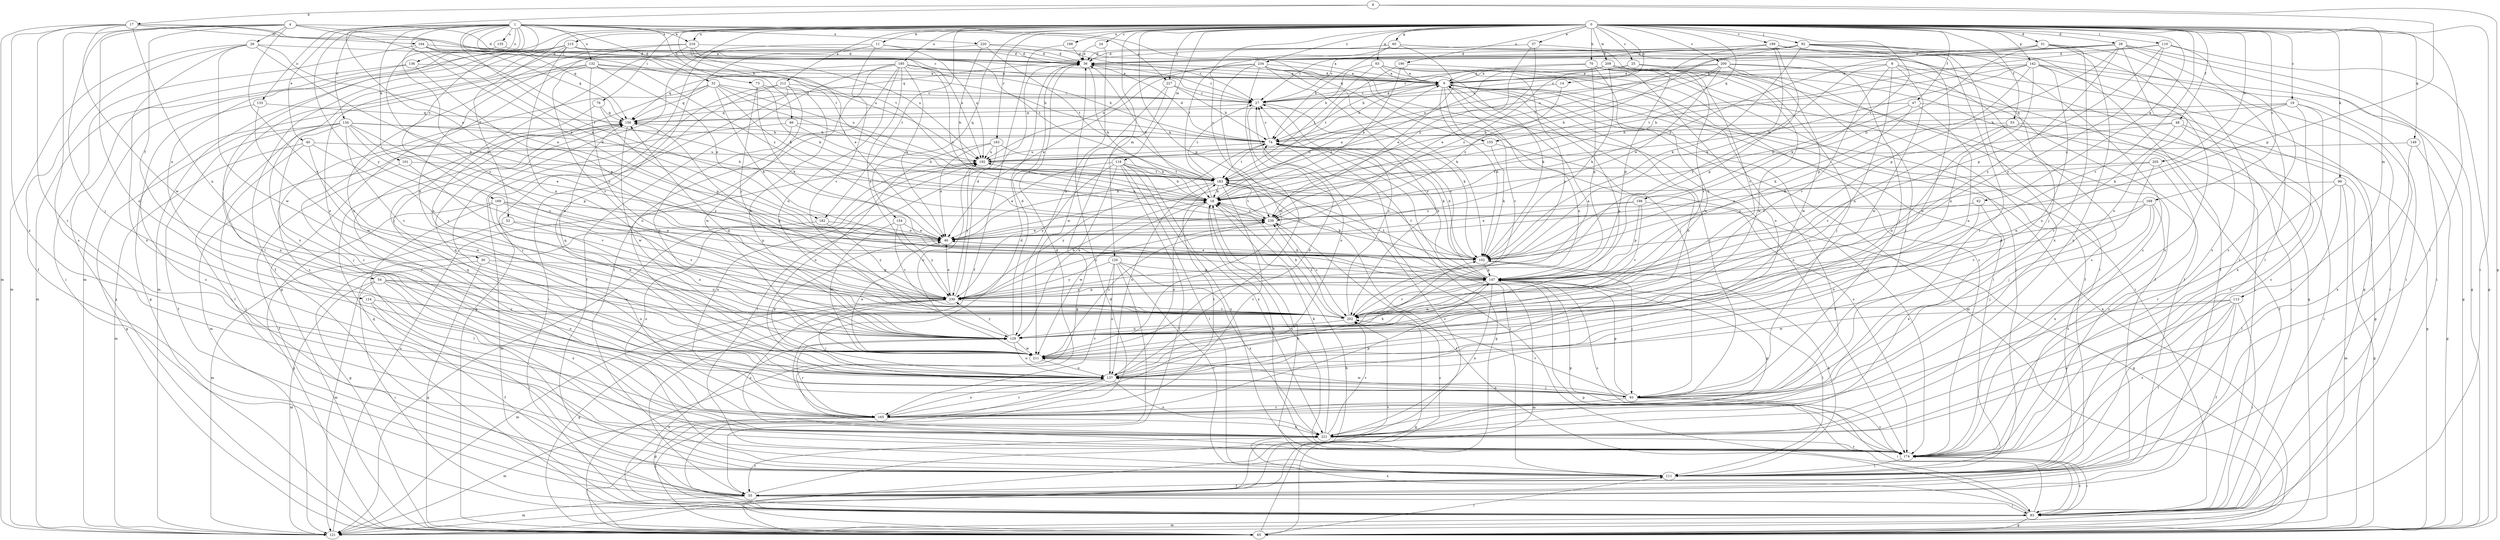 strict digraph  {
0;
1;
4;
6;
8;
9;
11;
14;
17;
18;
19;
24;
25;
26;
27;
28;
30;
31;
32;
36;
37;
40;
46;
47;
48;
52;
53;
54;
55;
60;
62;
63;
65;
66;
70;
73;
74;
76;
83;
92;
93;
99;
101;
102;
110;
111;
113;
118;
120;
121;
124;
129;
132;
133;
134;
135;
136;
137;
142;
147;
149;
154;
155;
156;
163;
164;
165;
168;
169;
174;
182;
183;
185;
188;
190;
192;
198;
199;
200;
202;
205;
209;
211;
212;
215;
216;
220;
221;
227;
230;
234;
239;
0 -> 11  [label=b];
0 -> 14  [label=b];
0 -> 19  [label=c];
0 -> 24  [label=c];
0 -> 25  [label=c];
0 -> 28  [label=d];
0 -> 30  [label=d];
0 -> 31  [label=d];
0 -> 37  [label=e];
0 -> 47  [label=f];
0 -> 48  [label=f];
0 -> 52  [label=f];
0 -> 53  [label=f];
0 -> 60  [label=g];
0 -> 62  [label=g];
0 -> 63  [label=g];
0 -> 66  [label=h];
0 -> 70  [label=h];
0 -> 76  [label=i];
0 -> 83  [label=i];
0 -> 92  [label=j];
0 -> 99  [label=k];
0 -> 110  [label=l];
0 -> 111  [label=l];
0 -> 113  [label=m];
0 -> 118  [label=m];
0 -> 120  [label=m];
0 -> 121  [label=m];
0 -> 142  [label=p];
0 -> 147  [label=p];
0 -> 149  [label=q];
0 -> 154  [label=q];
0 -> 155  [label=q];
0 -> 163  [label=r];
0 -> 168  [label=s];
0 -> 182  [label=t];
0 -> 185  [label=u];
0 -> 188  [label=u];
0 -> 190  [label=u];
0 -> 198  [label=v];
0 -> 199  [label=v];
0 -> 200  [label=v];
0 -> 202  [label=v];
0 -> 205  [label=w];
0 -> 209  [label=w];
0 -> 212  [label=x];
0 -> 215  [label=x];
0 -> 216  [label=x];
0 -> 227  [label=y];
0 -> 234  [label=z];
0 -> 239  [label=z];
1 -> 32  [label=d];
1 -> 40  [label=e];
1 -> 46  [label=e];
1 -> 73  [label=h];
1 -> 101  [label=k];
1 -> 111  [label=l];
1 -> 124  [label=n];
1 -> 132  [label=o];
1 -> 133  [label=o];
1 -> 134  [label=o];
1 -> 135  [label=o];
1 -> 136  [label=o];
1 -> 155  [label=q];
1 -> 156  [label=q];
1 -> 169  [label=s];
1 -> 182  [label=t];
1 -> 183  [label=t];
1 -> 216  [label=x];
1 -> 220  [label=x];
1 -> 227  [label=y];
1 -> 230  [label=y];
4 -> 26  [label=c];
4 -> 36  [label=d];
4 -> 46  [label=e];
4 -> 54  [label=f];
4 -> 93  [label=j];
4 -> 137  [label=o];
4 -> 174  [label=s];
4 -> 183  [label=t];
4 -> 202  [label=v];
6 -> 17  [label=b];
6 -> 46  [label=e];
6 -> 65  [label=g];
6 -> 147  [label=p];
8 -> 9  [label=a];
8 -> 83  [label=i];
8 -> 129  [label=n];
8 -> 147  [label=p];
8 -> 174  [label=s];
8 -> 202  [label=v];
8 -> 211  [label=w];
9 -> 27  [label=c];
9 -> 36  [label=d];
9 -> 74  [label=h];
9 -> 93  [label=j];
9 -> 102  [label=k];
9 -> 111  [label=l];
9 -> 121  [label=m];
9 -> 129  [label=n];
9 -> 137  [label=o];
9 -> 174  [label=s];
9 -> 202  [label=v];
11 -> 36  [label=d];
11 -> 83  [label=i];
11 -> 137  [label=o];
11 -> 192  [label=u];
11 -> 202  [label=v];
14 -> 27  [label=c];
14 -> 239  [label=z];
17 -> 9  [label=a];
17 -> 27  [label=c];
17 -> 121  [label=m];
17 -> 129  [label=n];
17 -> 164  [label=r];
17 -> 165  [label=r];
17 -> 211  [label=w];
17 -> 221  [label=x];
18 -> 9  [label=a];
18 -> 36  [label=d];
18 -> 137  [label=o];
18 -> 174  [label=s];
18 -> 211  [label=w];
18 -> 239  [label=z];
19 -> 74  [label=h];
19 -> 102  [label=k];
19 -> 111  [label=l];
19 -> 156  [label=q];
19 -> 174  [label=s];
19 -> 221  [label=x];
24 -> 36  [label=d];
24 -> 129  [label=n];
25 -> 9  [label=a];
25 -> 65  [label=g];
25 -> 211  [label=w];
25 -> 239  [label=z];
26 -> 36  [label=d];
26 -> 46  [label=e];
26 -> 55  [label=f];
26 -> 102  [label=k];
26 -> 121  [label=m];
26 -> 211  [label=w];
26 -> 221  [label=x];
27 -> 9  [label=a];
27 -> 102  [label=k];
27 -> 137  [label=o];
27 -> 156  [label=q];
28 -> 36  [label=d];
28 -> 65  [label=g];
28 -> 83  [label=i];
28 -> 102  [label=k];
28 -> 111  [label=l];
28 -> 137  [label=o];
28 -> 147  [label=p];
28 -> 192  [label=u];
28 -> 230  [label=y];
30 -> 65  [label=g];
30 -> 121  [label=m];
30 -> 137  [label=o];
30 -> 147  [label=p];
31 -> 27  [label=c];
31 -> 36  [label=d];
31 -> 111  [label=l];
31 -> 165  [label=r];
31 -> 174  [label=s];
31 -> 221  [label=x];
31 -> 239  [label=z];
32 -> 18  [label=b];
32 -> 27  [label=c];
32 -> 102  [label=k];
32 -> 129  [label=n];
32 -> 156  [label=q];
32 -> 174  [label=s];
32 -> 183  [label=t];
32 -> 192  [label=u];
36 -> 9  [label=a];
36 -> 18  [label=b];
36 -> 27  [label=c];
37 -> 36  [label=d];
37 -> 46  [label=e];
37 -> 93  [label=j];
37 -> 239  [label=z];
40 -> 111  [label=l];
40 -> 121  [label=m];
40 -> 192  [label=u];
40 -> 211  [label=w];
40 -> 230  [label=y];
46 -> 74  [label=h];
46 -> 102  [label=k];
47 -> 18  [label=b];
47 -> 65  [label=g];
47 -> 102  [label=k];
47 -> 129  [label=n];
47 -> 156  [label=q];
48 -> 65  [label=g];
48 -> 74  [label=h];
48 -> 102  [label=k];
48 -> 129  [label=n];
48 -> 174  [label=s];
52 -> 46  [label=e];
52 -> 121  [label=m];
52 -> 129  [label=n];
53 -> 55  [label=f];
53 -> 74  [label=h];
53 -> 83  [label=i];
53 -> 129  [label=n];
53 -> 202  [label=v];
54 -> 83  [label=i];
54 -> 121  [label=m];
54 -> 137  [label=o];
54 -> 202  [label=v];
54 -> 221  [label=x];
54 -> 230  [label=y];
55 -> 83  [label=i];
55 -> 121  [label=m];
55 -> 202  [label=v];
60 -> 36  [label=d];
60 -> 46  [label=e];
60 -> 65  [label=g];
60 -> 74  [label=h];
60 -> 183  [label=t];
60 -> 202  [label=v];
62 -> 137  [label=o];
62 -> 221  [label=x];
62 -> 239  [label=z];
63 -> 9  [label=a];
63 -> 74  [label=h];
63 -> 83  [label=i];
63 -> 102  [label=k];
63 -> 165  [label=r];
63 -> 183  [label=t];
63 -> 230  [label=y];
65 -> 9  [label=a];
65 -> 18  [label=b];
65 -> 36  [label=d];
65 -> 111  [label=l];
65 -> 239  [label=z];
66 -> 18  [label=b];
66 -> 74  [label=h];
66 -> 121  [label=m];
66 -> 129  [label=n];
70 -> 9  [label=a];
70 -> 55  [label=f];
70 -> 74  [label=h];
70 -> 111  [label=l];
70 -> 137  [label=o];
70 -> 147  [label=p];
70 -> 211  [label=w];
73 -> 18  [label=b];
73 -> 27  [label=c];
73 -> 102  [label=k];
73 -> 230  [label=y];
74 -> 27  [label=c];
74 -> 36  [label=d];
74 -> 65  [label=g];
74 -> 83  [label=i];
74 -> 102  [label=k];
74 -> 111  [label=l];
74 -> 183  [label=t];
74 -> 192  [label=u];
76 -> 147  [label=p];
76 -> 156  [label=q];
76 -> 165  [label=r];
83 -> 65  [label=g];
83 -> 121  [label=m];
83 -> 129  [label=n];
83 -> 147  [label=p];
83 -> 156  [label=q];
83 -> 174  [label=s];
83 -> 183  [label=t];
83 -> 221  [label=x];
92 -> 18  [label=b];
92 -> 27  [label=c];
92 -> 36  [label=d];
92 -> 55  [label=f];
92 -> 102  [label=k];
92 -> 137  [label=o];
92 -> 165  [label=r];
92 -> 174  [label=s];
92 -> 221  [label=x];
93 -> 83  [label=i];
93 -> 137  [label=o];
93 -> 147  [label=p];
93 -> 165  [label=r];
93 -> 174  [label=s];
93 -> 202  [label=v];
93 -> 211  [label=w];
99 -> 18  [label=b];
99 -> 65  [label=g];
99 -> 111  [label=l];
99 -> 121  [label=m];
99 -> 165  [label=r];
101 -> 55  [label=f];
101 -> 183  [label=t];
101 -> 202  [label=v];
102 -> 18  [label=b];
102 -> 46  [label=e];
102 -> 74  [label=h];
102 -> 93  [label=j];
102 -> 147  [label=p];
102 -> 183  [label=t];
110 -> 18  [label=b];
110 -> 36  [label=d];
110 -> 65  [label=g];
110 -> 147  [label=p];
110 -> 174  [label=s];
110 -> 230  [label=y];
111 -> 18  [label=b];
111 -> 55  [label=f];
111 -> 102  [label=k];
111 -> 192  [label=u];
113 -> 55  [label=f];
113 -> 83  [label=i];
113 -> 111  [label=l];
113 -> 174  [label=s];
113 -> 202  [label=v];
113 -> 211  [label=w];
113 -> 221  [label=x];
118 -> 18  [label=b];
118 -> 46  [label=e];
118 -> 55  [label=f];
118 -> 111  [label=l];
118 -> 129  [label=n];
118 -> 174  [label=s];
118 -> 183  [label=t];
118 -> 221  [label=x];
118 -> 230  [label=y];
120 -> 83  [label=i];
120 -> 111  [label=l];
120 -> 137  [label=o];
120 -> 147  [label=p];
120 -> 165  [label=r];
120 -> 221  [label=x];
120 -> 230  [label=y];
121 -> 27  [label=c];
121 -> 192  [label=u];
124 -> 55  [label=f];
124 -> 111  [label=l];
124 -> 202  [label=v];
129 -> 9  [label=a];
129 -> 36  [label=d];
129 -> 137  [label=o];
129 -> 156  [label=q];
129 -> 165  [label=r];
129 -> 211  [label=w];
129 -> 230  [label=y];
132 -> 9  [label=a];
132 -> 46  [label=e];
132 -> 65  [label=g];
132 -> 74  [label=h];
132 -> 202  [label=v];
132 -> 221  [label=x];
132 -> 230  [label=y];
132 -> 239  [label=z];
133 -> 156  [label=q];
133 -> 174  [label=s];
133 -> 211  [label=w];
134 -> 18  [label=b];
134 -> 46  [label=e];
134 -> 55  [label=f];
134 -> 65  [label=g];
134 -> 74  [label=h];
134 -> 93  [label=j];
134 -> 111  [label=l];
134 -> 147  [label=p];
134 -> 202  [label=v];
134 -> 230  [label=y];
135 -> 36  [label=d];
135 -> 230  [label=y];
136 -> 9  [label=a];
136 -> 65  [label=g];
136 -> 121  [label=m];
136 -> 147  [label=p];
137 -> 46  [label=e];
137 -> 65  [label=g];
137 -> 93  [label=j];
137 -> 102  [label=k];
137 -> 156  [label=q];
137 -> 165  [label=r];
137 -> 221  [label=x];
142 -> 9  [label=a];
142 -> 18  [label=b];
142 -> 65  [label=g];
142 -> 83  [label=i];
142 -> 129  [label=n];
142 -> 137  [label=o];
142 -> 147  [label=p];
142 -> 183  [label=t];
142 -> 221  [label=x];
147 -> 27  [label=c];
147 -> 74  [label=h];
147 -> 111  [label=l];
147 -> 121  [label=m];
147 -> 129  [label=n];
147 -> 174  [label=s];
147 -> 183  [label=t];
147 -> 202  [label=v];
147 -> 221  [label=x];
147 -> 230  [label=y];
149 -> 65  [label=g];
149 -> 192  [label=u];
149 -> 221  [label=x];
154 -> 46  [label=e];
154 -> 202  [label=v];
154 -> 211  [label=w];
154 -> 230  [label=y];
155 -> 102  [label=k];
155 -> 174  [label=s];
155 -> 192  [label=u];
156 -> 74  [label=h];
156 -> 165  [label=r];
156 -> 211  [label=w];
163 -> 18  [label=b];
163 -> 46  [label=e];
163 -> 111  [label=l];
163 -> 137  [label=o];
163 -> 192  [label=u];
164 -> 36  [label=d];
164 -> 83  [label=i];
164 -> 102  [label=k];
164 -> 156  [label=q];
164 -> 192  [label=u];
164 -> 239  [label=z];
165 -> 36  [label=d];
165 -> 83  [label=i];
165 -> 121  [label=m];
165 -> 137  [label=o];
165 -> 147  [label=p];
165 -> 156  [label=q];
165 -> 183  [label=t];
165 -> 192  [label=u];
165 -> 221  [label=x];
168 -> 93  [label=j];
168 -> 147  [label=p];
168 -> 174  [label=s];
168 -> 202  [label=v];
168 -> 221  [label=x];
168 -> 239  [label=z];
169 -> 65  [label=g];
169 -> 111  [label=l];
169 -> 129  [label=n];
169 -> 147  [label=p];
169 -> 202  [label=v];
169 -> 239  [label=z];
174 -> 18  [label=b];
174 -> 83  [label=i];
174 -> 111  [label=l];
174 -> 147  [label=p];
182 -> 46  [label=e];
182 -> 65  [label=g];
182 -> 230  [label=y];
183 -> 18  [label=b];
183 -> 27  [label=c];
183 -> 137  [label=o];
183 -> 165  [label=r];
183 -> 230  [label=y];
185 -> 9  [label=a];
185 -> 46  [label=e];
185 -> 55  [label=f];
185 -> 74  [label=h];
185 -> 111  [label=l];
185 -> 129  [label=n];
185 -> 137  [label=o];
185 -> 156  [label=q];
185 -> 230  [label=y];
185 -> 239  [label=z];
188 -> 36  [label=d];
188 -> 55  [label=f];
190 -> 9  [label=a];
190 -> 18  [label=b];
190 -> 174  [label=s];
190 -> 183  [label=t];
192 -> 121  [label=m];
192 -> 183  [label=t];
192 -> 230  [label=y];
198 -> 46  [label=e];
198 -> 65  [label=g];
198 -> 147  [label=p];
198 -> 202  [label=v];
198 -> 239  [label=z];
199 -> 36  [label=d];
199 -> 83  [label=i];
199 -> 93  [label=j];
199 -> 102  [label=k];
199 -> 156  [label=q];
199 -> 183  [label=t];
199 -> 230  [label=y];
200 -> 9  [label=a];
200 -> 18  [label=b];
200 -> 27  [label=c];
200 -> 46  [label=e];
200 -> 55  [label=f];
200 -> 83  [label=i];
200 -> 93  [label=j];
200 -> 111  [label=l];
200 -> 192  [label=u];
202 -> 9  [label=a];
202 -> 18  [label=b];
202 -> 27  [label=c];
202 -> 65  [label=g];
202 -> 129  [label=n];
202 -> 156  [label=q];
202 -> 239  [label=z];
205 -> 46  [label=e];
205 -> 93  [label=j];
205 -> 174  [label=s];
205 -> 183  [label=t];
209 -> 9  [label=a];
209 -> 27  [label=c];
209 -> 46  [label=e];
209 -> 55  [label=f];
209 -> 93  [label=j];
209 -> 102  [label=k];
209 -> 147  [label=p];
209 -> 202  [label=v];
209 -> 211  [label=w];
211 -> 46  [label=e];
211 -> 74  [label=h];
211 -> 137  [label=o];
211 -> 156  [label=q];
211 -> 192  [label=u];
211 -> 239  [label=z];
212 -> 27  [label=c];
212 -> 65  [label=g];
212 -> 83  [label=i];
212 -> 129  [label=n];
212 -> 165  [label=r];
212 -> 211  [label=w];
215 -> 9  [label=a];
215 -> 36  [label=d];
215 -> 55  [label=f];
215 -> 121  [label=m];
215 -> 129  [label=n];
215 -> 137  [label=o];
215 -> 192  [label=u];
215 -> 221  [label=x];
216 -> 36  [label=d];
216 -> 46  [label=e];
216 -> 65  [label=g];
216 -> 93  [label=j];
216 -> 137  [label=o];
216 -> 183  [label=t];
216 -> 192  [label=u];
220 -> 18  [label=b];
220 -> 27  [label=c];
220 -> 36  [label=d];
220 -> 129  [label=n];
220 -> 183  [label=t];
221 -> 18  [label=b];
221 -> 36  [label=d];
221 -> 55  [label=f];
221 -> 147  [label=p];
221 -> 174  [label=s];
221 -> 202  [label=v];
227 -> 27  [label=c];
227 -> 65  [label=g];
227 -> 74  [label=h];
227 -> 211  [label=w];
230 -> 18  [label=b];
230 -> 36  [label=d];
230 -> 46  [label=e];
230 -> 65  [label=g];
230 -> 93  [label=j];
230 -> 121  [label=m];
230 -> 147  [label=p];
230 -> 174  [label=s];
230 -> 202  [label=v];
230 -> 239  [label=z];
234 -> 9  [label=a];
234 -> 46  [label=e];
234 -> 93  [label=j];
234 -> 102  [label=k];
234 -> 137  [label=o];
234 -> 174  [label=s];
234 -> 192  [label=u];
234 -> 202  [label=v];
234 -> 211  [label=w];
239 -> 46  [label=e];
239 -> 183  [label=t];
239 -> 192  [label=u];
239 -> 202  [label=v];
}
